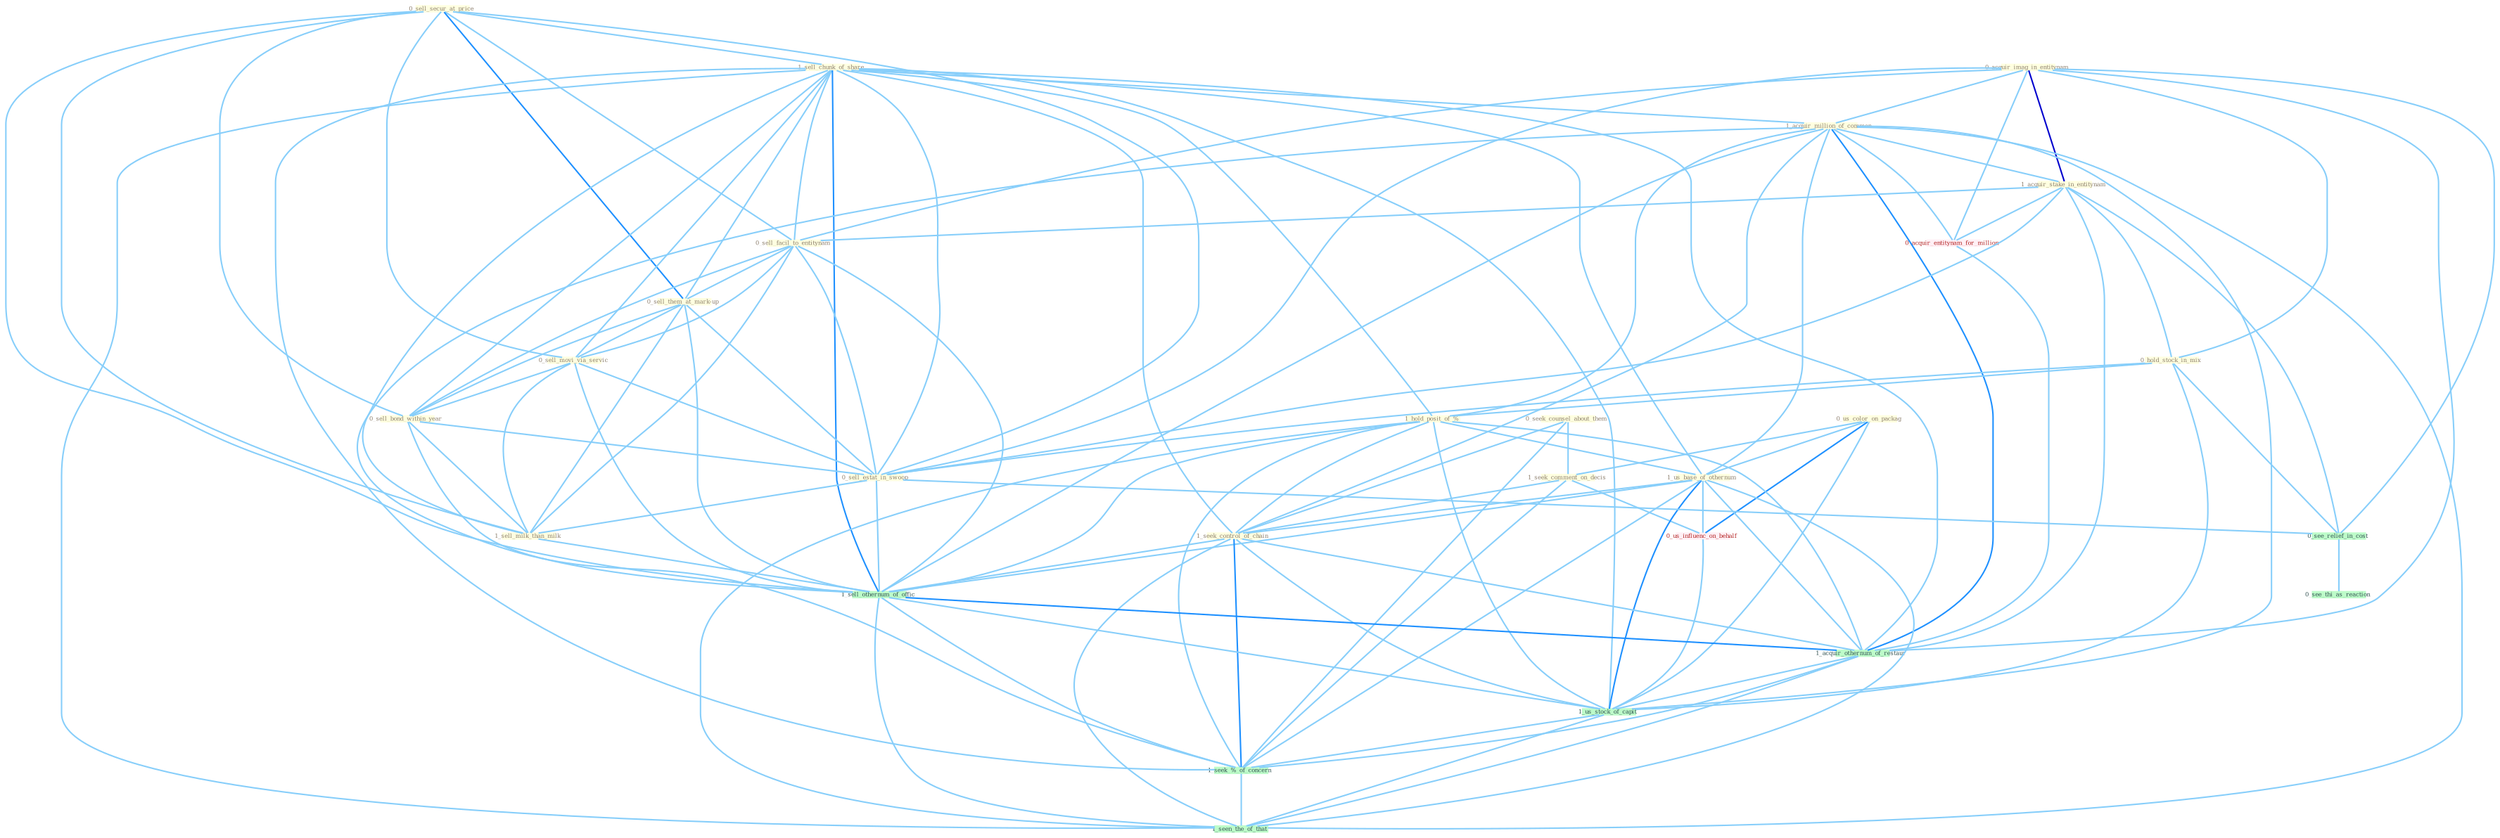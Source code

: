 Graph G{ 
    node
    [shape=polygon,style=filled,width=.5,height=.06,color="#BDFCC9",fixedsize=true,fontsize=4,
    fontcolor="#2f4f4f"];
    {node
    [color="#ffffe0", fontcolor="#8b7d6b"] "0_sell_secur_at_price " "1_sell_chunk_of_share " "0_us_color_on_packag " "0_acquir_imag_in_entitynam " "1_acquir_million_of_common " "1_acquir_stake_in_entitynam " "0_hold_stock_in_mix " "0_sell_facil_to_entitynam " "0_seek_counsel_about_them " "1_hold_posit_of_% " "0_sell_them_at_mark-up " "1_seek_comment_on_decis " "0_sell_movi_via_servic " "1_us_base_of_othernum " "0_sell_bond_within_year " "0_sell_estat_in_swoop " "1_seek_control_of_chain " "1_sell_milk_than_milk "}
{node [color="#fff0f5", fontcolor="#b22222"] "0_acquir_entitynam_for_million " "0_us_influenc_on_behalf "}
edge [color="#B0E2FF"];

	"0_sell_secur_at_price " -- "1_sell_chunk_of_share " [w="1", color="#87cefa" ];
	"0_sell_secur_at_price " -- "0_sell_facil_to_entitynam " [w="1", color="#87cefa" ];
	"0_sell_secur_at_price " -- "0_sell_them_at_mark-up " [w="2", color="#1e90ff" , len=0.8];
	"0_sell_secur_at_price " -- "0_sell_movi_via_servic " [w="1", color="#87cefa" ];
	"0_sell_secur_at_price " -- "0_sell_bond_within_year " [w="1", color="#87cefa" ];
	"0_sell_secur_at_price " -- "0_sell_estat_in_swoop " [w="1", color="#87cefa" ];
	"0_sell_secur_at_price " -- "1_sell_milk_than_milk " [w="1", color="#87cefa" ];
	"0_sell_secur_at_price " -- "1_sell_othernum_of_offic " [w="1", color="#87cefa" ];
	"1_sell_chunk_of_share " -- "1_acquir_million_of_common " [w="1", color="#87cefa" ];
	"1_sell_chunk_of_share " -- "0_sell_facil_to_entitynam " [w="1", color="#87cefa" ];
	"1_sell_chunk_of_share " -- "1_hold_posit_of_% " [w="1", color="#87cefa" ];
	"1_sell_chunk_of_share " -- "0_sell_them_at_mark-up " [w="1", color="#87cefa" ];
	"1_sell_chunk_of_share " -- "0_sell_movi_via_servic " [w="1", color="#87cefa" ];
	"1_sell_chunk_of_share " -- "1_us_base_of_othernum " [w="1", color="#87cefa" ];
	"1_sell_chunk_of_share " -- "0_sell_bond_within_year " [w="1", color="#87cefa" ];
	"1_sell_chunk_of_share " -- "0_sell_estat_in_swoop " [w="1", color="#87cefa" ];
	"1_sell_chunk_of_share " -- "1_seek_control_of_chain " [w="1", color="#87cefa" ];
	"1_sell_chunk_of_share " -- "1_sell_milk_than_milk " [w="1", color="#87cefa" ];
	"1_sell_chunk_of_share " -- "1_sell_othernum_of_offic " [w="2", color="#1e90ff" , len=0.8];
	"1_sell_chunk_of_share " -- "1_acquir_othernum_of_restaur " [w="1", color="#87cefa" ];
	"1_sell_chunk_of_share " -- "1_us_stock_of_capit " [w="1", color="#87cefa" ];
	"1_sell_chunk_of_share " -- "1_seek_%_of_concern " [w="1", color="#87cefa" ];
	"1_sell_chunk_of_share " -- "1_seen_the_of_that " [w="1", color="#87cefa" ];
	"0_us_color_on_packag " -- "1_seek_comment_on_decis " [w="1", color="#87cefa" ];
	"0_us_color_on_packag " -- "1_us_base_of_othernum " [w="1", color="#87cefa" ];
	"0_us_color_on_packag " -- "0_us_influenc_on_behalf " [w="2", color="#1e90ff" , len=0.8];
	"0_us_color_on_packag " -- "1_us_stock_of_capit " [w="1", color="#87cefa" ];
	"0_acquir_imag_in_entitynam " -- "1_acquir_million_of_common " [w="1", color="#87cefa" ];
	"0_acquir_imag_in_entitynam " -- "1_acquir_stake_in_entitynam " [w="3", color="#0000cd" , len=0.6];
	"0_acquir_imag_in_entitynam " -- "0_hold_stock_in_mix " [w="1", color="#87cefa" ];
	"0_acquir_imag_in_entitynam " -- "0_sell_facil_to_entitynam " [w="1", color="#87cefa" ];
	"0_acquir_imag_in_entitynam " -- "0_sell_estat_in_swoop " [w="1", color="#87cefa" ];
	"0_acquir_imag_in_entitynam " -- "0_acquir_entitynam_for_million " [w="1", color="#87cefa" ];
	"0_acquir_imag_in_entitynam " -- "0_see_relief_in_cost " [w="1", color="#87cefa" ];
	"0_acquir_imag_in_entitynam " -- "1_acquir_othernum_of_restaur " [w="1", color="#87cefa" ];
	"1_acquir_million_of_common " -- "1_acquir_stake_in_entitynam " [w="1", color="#87cefa" ];
	"1_acquir_million_of_common " -- "1_hold_posit_of_% " [w="1", color="#87cefa" ];
	"1_acquir_million_of_common " -- "1_us_base_of_othernum " [w="1", color="#87cefa" ];
	"1_acquir_million_of_common " -- "1_seek_control_of_chain " [w="1", color="#87cefa" ];
	"1_acquir_million_of_common " -- "0_acquir_entitynam_for_million " [w="1", color="#87cefa" ];
	"1_acquir_million_of_common " -- "1_sell_othernum_of_offic " [w="1", color="#87cefa" ];
	"1_acquir_million_of_common " -- "1_acquir_othernum_of_restaur " [w="2", color="#1e90ff" , len=0.8];
	"1_acquir_million_of_common " -- "1_us_stock_of_capit " [w="1", color="#87cefa" ];
	"1_acquir_million_of_common " -- "1_seek_%_of_concern " [w="1", color="#87cefa" ];
	"1_acquir_million_of_common " -- "1_seen_the_of_that " [w="1", color="#87cefa" ];
	"1_acquir_stake_in_entitynam " -- "0_hold_stock_in_mix " [w="1", color="#87cefa" ];
	"1_acquir_stake_in_entitynam " -- "0_sell_facil_to_entitynam " [w="1", color="#87cefa" ];
	"1_acquir_stake_in_entitynam " -- "0_sell_estat_in_swoop " [w="1", color="#87cefa" ];
	"1_acquir_stake_in_entitynam " -- "0_acquir_entitynam_for_million " [w="1", color="#87cefa" ];
	"1_acquir_stake_in_entitynam " -- "0_see_relief_in_cost " [w="1", color="#87cefa" ];
	"1_acquir_stake_in_entitynam " -- "1_acquir_othernum_of_restaur " [w="1", color="#87cefa" ];
	"0_hold_stock_in_mix " -- "1_hold_posit_of_% " [w="1", color="#87cefa" ];
	"0_hold_stock_in_mix " -- "0_sell_estat_in_swoop " [w="1", color="#87cefa" ];
	"0_hold_stock_in_mix " -- "0_see_relief_in_cost " [w="1", color="#87cefa" ];
	"0_hold_stock_in_mix " -- "1_us_stock_of_capit " [w="1", color="#87cefa" ];
	"0_sell_facil_to_entitynam " -- "0_sell_them_at_mark-up " [w="1", color="#87cefa" ];
	"0_sell_facil_to_entitynam " -- "0_sell_movi_via_servic " [w="1", color="#87cefa" ];
	"0_sell_facil_to_entitynam " -- "0_sell_bond_within_year " [w="1", color="#87cefa" ];
	"0_sell_facil_to_entitynam " -- "0_sell_estat_in_swoop " [w="1", color="#87cefa" ];
	"0_sell_facil_to_entitynam " -- "1_sell_milk_than_milk " [w="1", color="#87cefa" ];
	"0_sell_facil_to_entitynam " -- "1_sell_othernum_of_offic " [w="1", color="#87cefa" ];
	"0_seek_counsel_about_them " -- "1_seek_comment_on_decis " [w="1", color="#87cefa" ];
	"0_seek_counsel_about_them " -- "1_seek_control_of_chain " [w="1", color="#87cefa" ];
	"0_seek_counsel_about_them " -- "1_seek_%_of_concern " [w="1", color="#87cefa" ];
	"1_hold_posit_of_% " -- "1_us_base_of_othernum " [w="1", color="#87cefa" ];
	"1_hold_posit_of_% " -- "1_seek_control_of_chain " [w="1", color="#87cefa" ];
	"1_hold_posit_of_% " -- "1_sell_othernum_of_offic " [w="1", color="#87cefa" ];
	"1_hold_posit_of_% " -- "1_acquir_othernum_of_restaur " [w="1", color="#87cefa" ];
	"1_hold_posit_of_% " -- "1_us_stock_of_capit " [w="1", color="#87cefa" ];
	"1_hold_posit_of_% " -- "1_seek_%_of_concern " [w="1", color="#87cefa" ];
	"1_hold_posit_of_% " -- "1_seen_the_of_that " [w="1", color="#87cefa" ];
	"0_sell_them_at_mark-up " -- "0_sell_movi_via_servic " [w="1", color="#87cefa" ];
	"0_sell_them_at_mark-up " -- "0_sell_bond_within_year " [w="1", color="#87cefa" ];
	"0_sell_them_at_mark-up " -- "0_sell_estat_in_swoop " [w="1", color="#87cefa" ];
	"0_sell_them_at_mark-up " -- "1_sell_milk_than_milk " [w="1", color="#87cefa" ];
	"0_sell_them_at_mark-up " -- "1_sell_othernum_of_offic " [w="1", color="#87cefa" ];
	"1_seek_comment_on_decis " -- "1_seek_control_of_chain " [w="1", color="#87cefa" ];
	"1_seek_comment_on_decis " -- "0_us_influenc_on_behalf " [w="1", color="#87cefa" ];
	"1_seek_comment_on_decis " -- "1_seek_%_of_concern " [w="1", color="#87cefa" ];
	"0_sell_movi_via_servic " -- "0_sell_bond_within_year " [w="1", color="#87cefa" ];
	"0_sell_movi_via_servic " -- "0_sell_estat_in_swoop " [w="1", color="#87cefa" ];
	"0_sell_movi_via_servic " -- "1_sell_milk_than_milk " [w="1", color="#87cefa" ];
	"0_sell_movi_via_servic " -- "1_sell_othernum_of_offic " [w="1", color="#87cefa" ];
	"1_us_base_of_othernum " -- "1_seek_control_of_chain " [w="1", color="#87cefa" ];
	"1_us_base_of_othernum " -- "1_sell_othernum_of_offic " [w="1", color="#87cefa" ];
	"1_us_base_of_othernum " -- "0_us_influenc_on_behalf " [w="1", color="#87cefa" ];
	"1_us_base_of_othernum " -- "1_acquir_othernum_of_restaur " [w="1", color="#87cefa" ];
	"1_us_base_of_othernum " -- "1_us_stock_of_capit " [w="2", color="#1e90ff" , len=0.8];
	"1_us_base_of_othernum " -- "1_seek_%_of_concern " [w="1", color="#87cefa" ];
	"1_us_base_of_othernum " -- "1_seen_the_of_that " [w="1", color="#87cefa" ];
	"0_sell_bond_within_year " -- "0_sell_estat_in_swoop " [w="1", color="#87cefa" ];
	"0_sell_bond_within_year " -- "1_sell_milk_than_milk " [w="1", color="#87cefa" ];
	"0_sell_bond_within_year " -- "1_sell_othernum_of_offic " [w="1", color="#87cefa" ];
	"0_sell_estat_in_swoop " -- "1_sell_milk_than_milk " [w="1", color="#87cefa" ];
	"0_sell_estat_in_swoop " -- "1_sell_othernum_of_offic " [w="1", color="#87cefa" ];
	"0_sell_estat_in_swoop " -- "0_see_relief_in_cost " [w="1", color="#87cefa" ];
	"1_seek_control_of_chain " -- "1_sell_othernum_of_offic " [w="1", color="#87cefa" ];
	"1_seek_control_of_chain " -- "1_acquir_othernum_of_restaur " [w="1", color="#87cefa" ];
	"1_seek_control_of_chain " -- "1_us_stock_of_capit " [w="1", color="#87cefa" ];
	"1_seek_control_of_chain " -- "1_seek_%_of_concern " [w="2", color="#1e90ff" , len=0.8];
	"1_seek_control_of_chain " -- "1_seen_the_of_that " [w="1", color="#87cefa" ];
	"1_sell_milk_than_milk " -- "1_sell_othernum_of_offic " [w="1", color="#87cefa" ];
	"0_acquir_entitynam_for_million " -- "1_acquir_othernum_of_restaur " [w="1", color="#87cefa" ];
	"1_sell_othernum_of_offic " -- "1_acquir_othernum_of_restaur " [w="2", color="#1e90ff" , len=0.8];
	"1_sell_othernum_of_offic " -- "1_us_stock_of_capit " [w="1", color="#87cefa" ];
	"1_sell_othernum_of_offic " -- "1_seek_%_of_concern " [w="1", color="#87cefa" ];
	"1_sell_othernum_of_offic " -- "1_seen_the_of_that " [w="1", color="#87cefa" ];
	"0_us_influenc_on_behalf " -- "1_us_stock_of_capit " [w="1", color="#87cefa" ];
	"0_see_relief_in_cost " -- "0_see_thi_as_reaction " [w="1", color="#87cefa" ];
	"1_acquir_othernum_of_restaur " -- "1_us_stock_of_capit " [w="1", color="#87cefa" ];
	"1_acquir_othernum_of_restaur " -- "1_seek_%_of_concern " [w="1", color="#87cefa" ];
	"1_acquir_othernum_of_restaur " -- "1_seen_the_of_that " [w="1", color="#87cefa" ];
	"1_us_stock_of_capit " -- "1_seek_%_of_concern " [w="1", color="#87cefa" ];
	"1_us_stock_of_capit " -- "1_seen_the_of_that " [w="1", color="#87cefa" ];
	"1_seek_%_of_concern " -- "1_seen_the_of_that " [w="1", color="#87cefa" ];
}